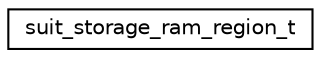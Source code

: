 digraph "Graphical Class Hierarchy"
{
 // LATEX_PDF_SIZE
  edge [fontname="Helvetica",fontsize="10",labelfontname="Helvetica",labelfontsize="10"];
  node [fontname="Helvetica",fontsize="10",shape=record];
  rankdir="LR";
  Node0 [label="suit_storage_ram_region_t",height=0.2,width=0.4,color="black", fillcolor="white", style="filled",URL="$structsuit__storage__ram__region__t.html",tooltip="Single in-memory storage region."];
}
